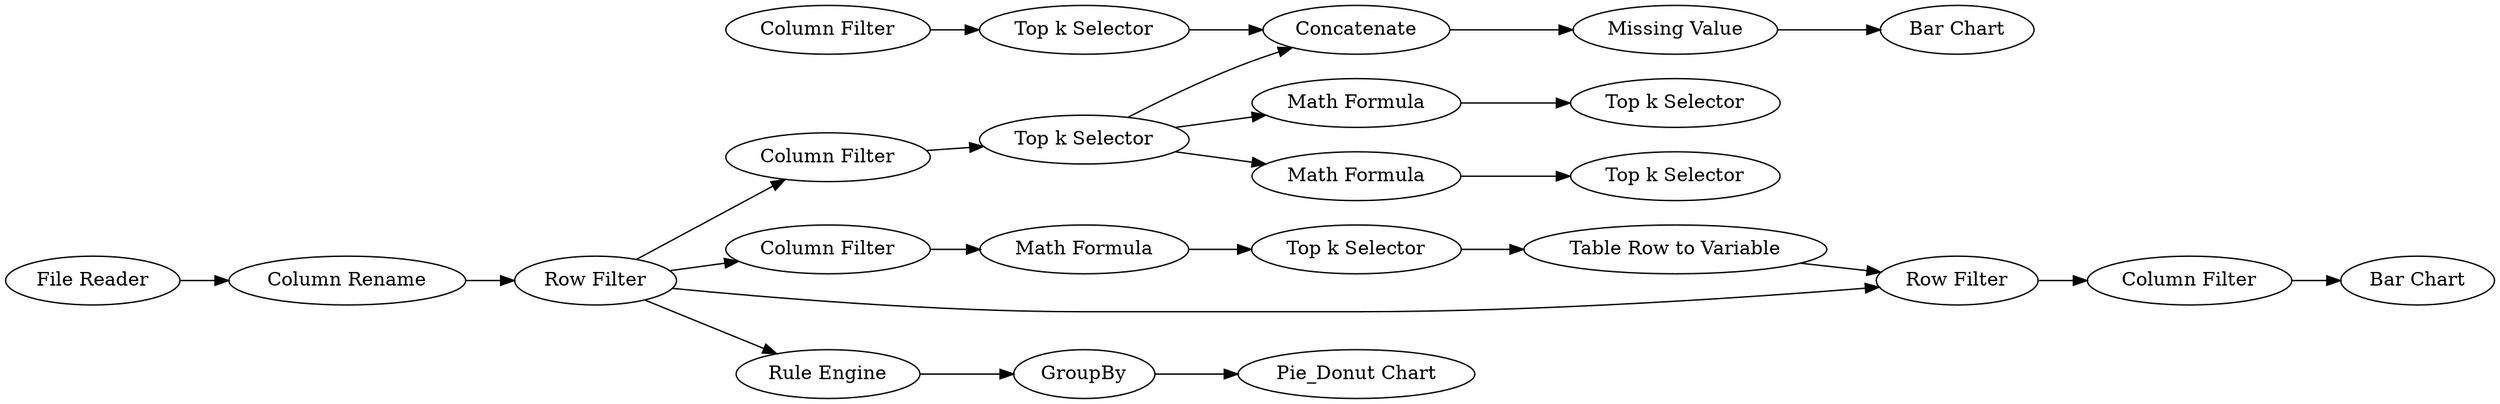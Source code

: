 digraph {
	"-8428252102282282237_5" [label="Top k Selector"]
	"-4532229810847242794_2" [label="Column Rename"]
	"-4532229810847242794_44" [label="Top k Selector"]
	"-8428252102282282237_4" [label="Top k Selector"]
	"-4532229810847242794_31" [label="Table Row to Variable"]
	"-8428252102282282237_10" [label=Concatenate]
	"-8428252102282282237_8" [label="Missing Value"]
	"-4532229810847242794_26" [label="Math Formula"]
	"2305860902778327503_33" [label="Column Filter"]
	"-4532229810847242794_29" [label="Top k Selector"]
	"2305860902778327503_32" [label="Row Filter"]
	"-4532229810847242794_45" [label="Top k Selector"]
	"-4532229810847242794_1" [label="File Reader"]
	"-8428252102282282237_1" [label="Column Filter"]
	"-4532229810847242794_46" [label="Math Formula"]
	"-8428252102282282237_9" [label="Bar Chart"]
	"2305860902778327503_34" [label="Bar Chart"]
	"-4532229810847242794_43" [label="Math Formula"]
	"-6265302858310804629_6" [label="Pie_Donut Chart"]
	"-8428252102282282237_2" [label="Column Filter"]
	"-6265302858310804629_3" [label="Rule Engine"]
	"-4532229810847242794_30" [label="Column Filter"]
	"-6265302858310804629_4" [label=GroupBy]
	"-4532229810847242794_38" [label="Row Filter"]
	"-4532229810847242794_29" -> "-4532229810847242794_31"
	"-4532229810847242794_38" -> "2305860902778327503_32"
	"-4532229810847242794_38" -> "-8428252102282282237_2"
	"-8428252102282282237_1" -> "-8428252102282282237_4"
	"-4532229810847242794_2" -> "-4532229810847242794_38"
	"-4532229810847242794_46" -> "-4532229810847242794_45"
	"-8428252102282282237_4" -> "-8428252102282282237_10"
	"-8428252102282282237_2" -> "-8428252102282282237_5"
	"-8428252102282282237_5" -> "-4532229810847242794_46"
	"-4532229810847242794_26" -> "-4532229810847242794_29"
	"-6265302858310804629_3" -> "-6265302858310804629_4"
	"-8428252102282282237_8" -> "-8428252102282282237_9"
	"-4532229810847242794_38" -> "-4532229810847242794_30"
	"2305860902778327503_33" -> "2305860902778327503_34"
	"-8428252102282282237_5" -> "-8428252102282282237_10"
	"2305860902778327503_32" -> "2305860902778327503_33"
	"-4532229810847242794_38" -> "-6265302858310804629_3"
	"-4532229810847242794_31" -> "2305860902778327503_32"
	"-8428252102282282237_10" -> "-8428252102282282237_8"
	"-8428252102282282237_5" -> "-4532229810847242794_43"
	"-4532229810847242794_1" -> "-4532229810847242794_2"
	"-4532229810847242794_30" -> "-4532229810847242794_26"
	"-4532229810847242794_43" -> "-4532229810847242794_44"
	"-6265302858310804629_4" -> "-6265302858310804629_6"
	rankdir=LR
}

